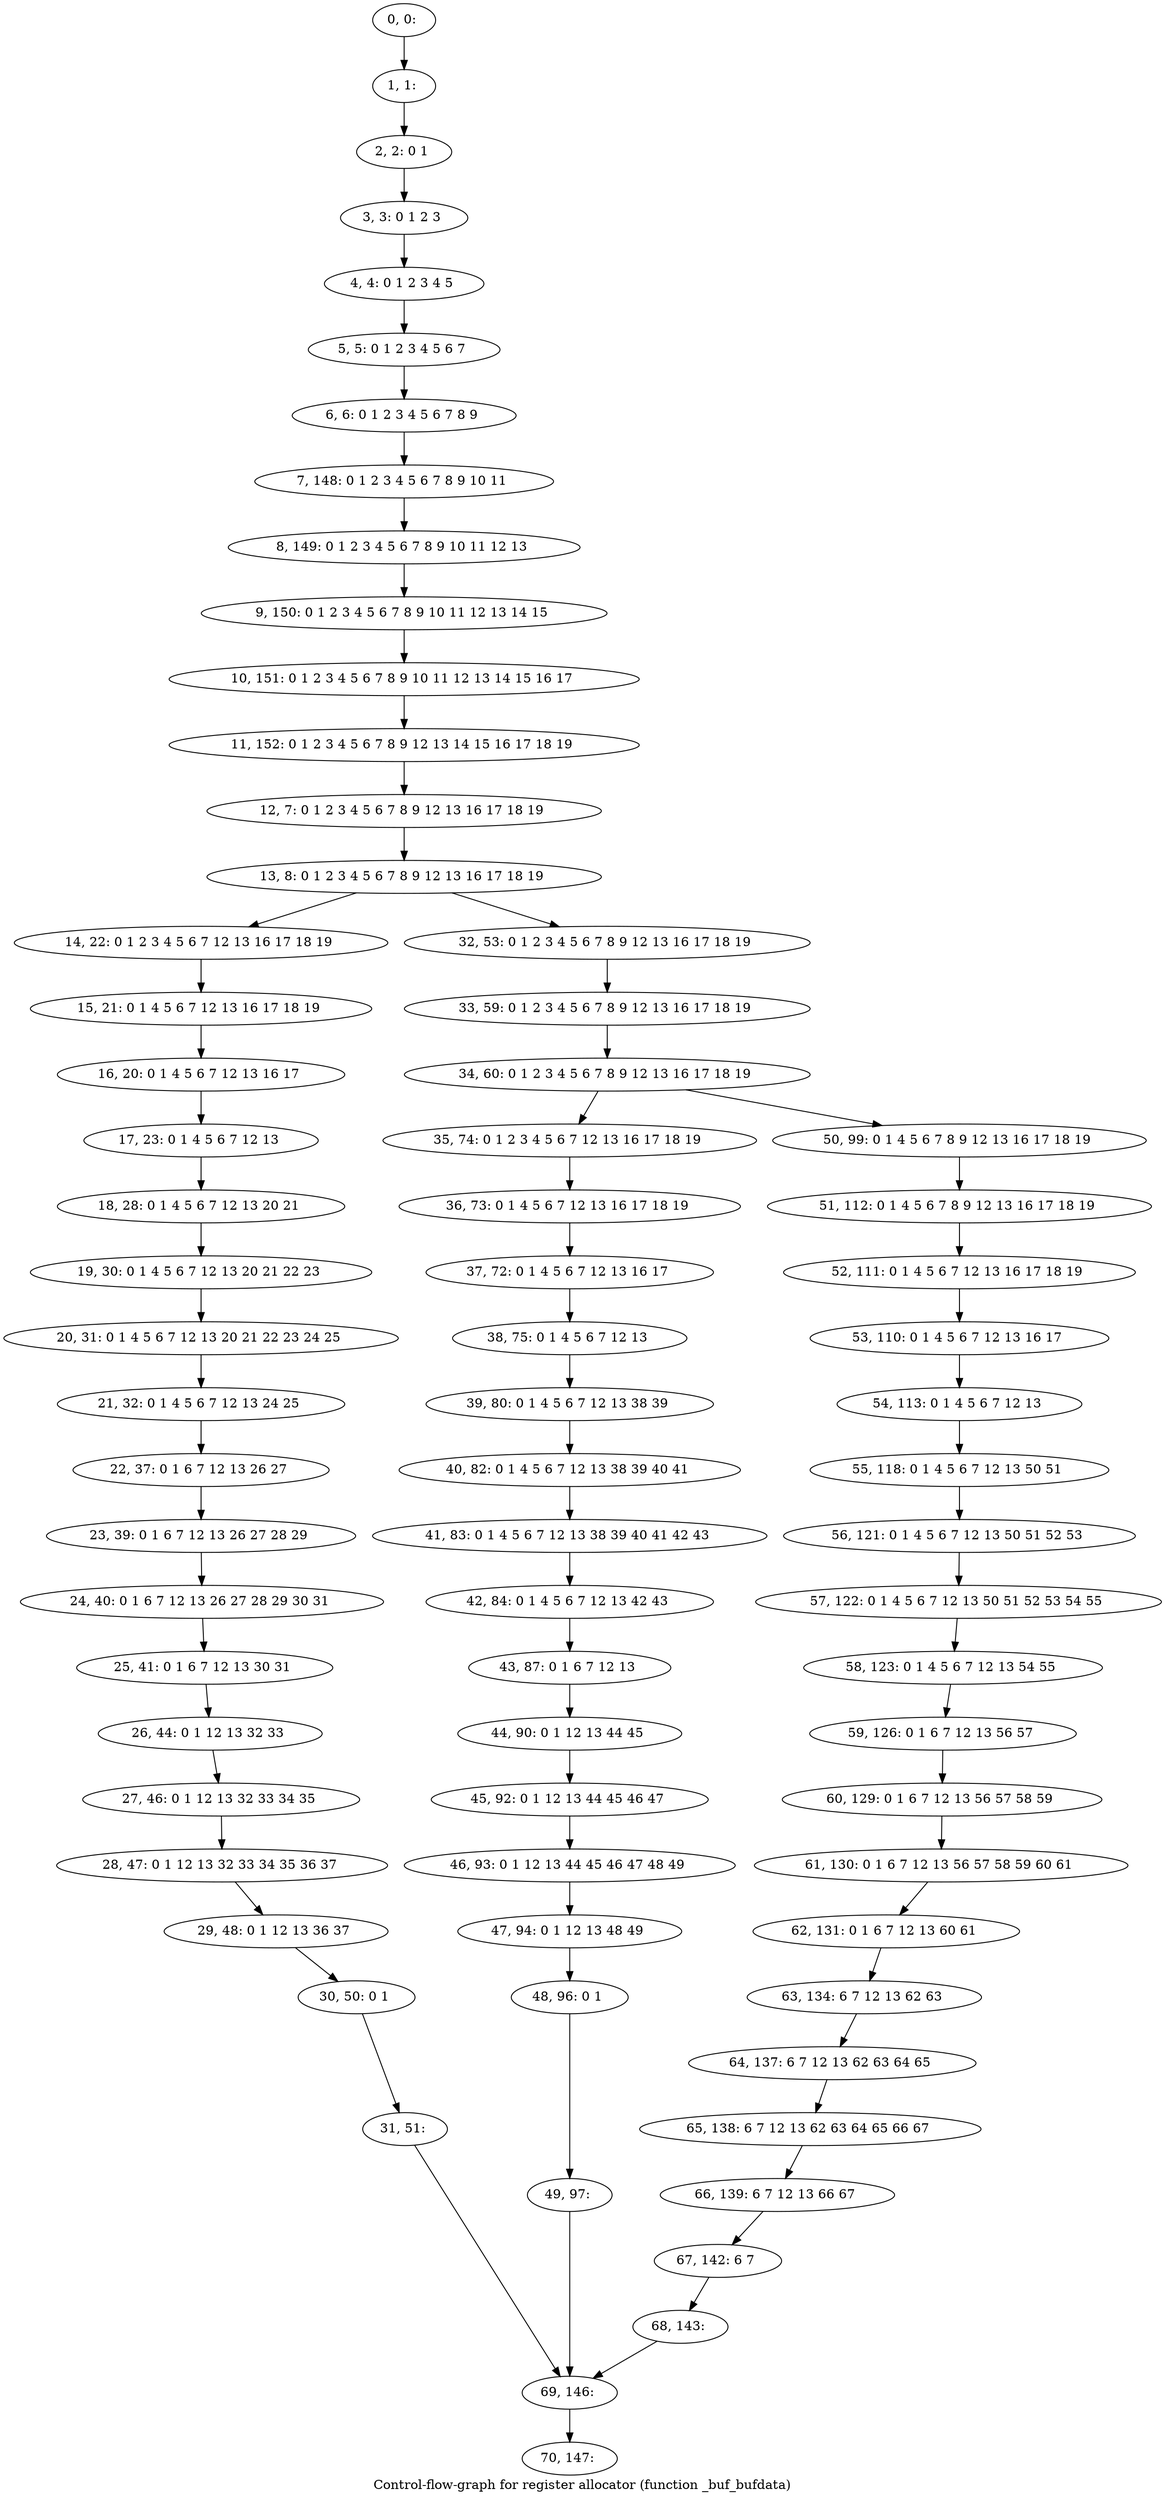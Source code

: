 digraph G {
graph [label="Control-flow-graph for register allocator (function _buf_bufdata)"]
0[label="0, 0: "];
1[label="1, 1: "];
2[label="2, 2: 0 1 "];
3[label="3, 3: 0 1 2 3 "];
4[label="4, 4: 0 1 2 3 4 5 "];
5[label="5, 5: 0 1 2 3 4 5 6 7 "];
6[label="6, 6: 0 1 2 3 4 5 6 7 8 9 "];
7[label="7, 148: 0 1 2 3 4 5 6 7 8 9 10 11 "];
8[label="8, 149: 0 1 2 3 4 5 6 7 8 9 10 11 12 13 "];
9[label="9, 150: 0 1 2 3 4 5 6 7 8 9 10 11 12 13 14 15 "];
10[label="10, 151: 0 1 2 3 4 5 6 7 8 9 10 11 12 13 14 15 16 17 "];
11[label="11, 152: 0 1 2 3 4 5 6 7 8 9 12 13 14 15 16 17 18 19 "];
12[label="12, 7: 0 1 2 3 4 5 6 7 8 9 12 13 16 17 18 19 "];
13[label="13, 8: 0 1 2 3 4 5 6 7 8 9 12 13 16 17 18 19 "];
14[label="14, 22: 0 1 2 3 4 5 6 7 12 13 16 17 18 19 "];
15[label="15, 21: 0 1 4 5 6 7 12 13 16 17 18 19 "];
16[label="16, 20: 0 1 4 5 6 7 12 13 16 17 "];
17[label="17, 23: 0 1 4 5 6 7 12 13 "];
18[label="18, 28: 0 1 4 5 6 7 12 13 20 21 "];
19[label="19, 30: 0 1 4 5 6 7 12 13 20 21 22 23 "];
20[label="20, 31: 0 1 4 5 6 7 12 13 20 21 22 23 24 25 "];
21[label="21, 32: 0 1 4 5 6 7 12 13 24 25 "];
22[label="22, 37: 0 1 6 7 12 13 26 27 "];
23[label="23, 39: 0 1 6 7 12 13 26 27 28 29 "];
24[label="24, 40: 0 1 6 7 12 13 26 27 28 29 30 31 "];
25[label="25, 41: 0 1 6 7 12 13 30 31 "];
26[label="26, 44: 0 1 12 13 32 33 "];
27[label="27, 46: 0 1 12 13 32 33 34 35 "];
28[label="28, 47: 0 1 12 13 32 33 34 35 36 37 "];
29[label="29, 48: 0 1 12 13 36 37 "];
30[label="30, 50: 0 1 "];
31[label="31, 51: "];
32[label="32, 53: 0 1 2 3 4 5 6 7 8 9 12 13 16 17 18 19 "];
33[label="33, 59: 0 1 2 3 4 5 6 7 8 9 12 13 16 17 18 19 "];
34[label="34, 60: 0 1 2 3 4 5 6 7 8 9 12 13 16 17 18 19 "];
35[label="35, 74: 0 1 2 3 4 5 6 7 12 13 16 17 18 19 "];
36[label="36, 73: 0 1 4 5 6 7 12 13 16 17 18 19 "];
37[label="37, 72: 0 1 4 5 6 7 12 13 16 17 "];
38[label="38, 75: 0 1 4 5 6 7 12 13 "];
39[label="39, 80: 0 1 4 5 6 7 12 13 38 39 "];
40[label="40, 82: 0 1 4 5 6 7 12 13 38 39 40 41 "];
41[label="41, 83: 0 1 4 5 6 7 12 13 38 39 40 41 42 43 "];
42[label="42, 84: 0 1 4 5 6 7 12 13 42 43 "];
43[label="43, 87: 0 1 6 7 12 13 "];
44[label="44, 90: 0 1 12 13 44 45 "];
45[label="45, 92: 0 1 12 13 44 45 46 47 "];
46[label="46, 93: 0 1 12 13 44 45 46 47 48 49 "];
47[label="47, 94: 0 1 12 13 48 49 "];
48[label="48, 96: 0 1 "];
49[label="49, 97: "];
50[label="50, 99: 0 1 4 5 6 7 8 9 12 13 16 17 18 19 "];
51[label="51, 112: 0 1 4 5 6 7 8 9 12 13 16 17 18 19 "];
52[label="52, 111: 0 1 4 5 6 7 12 13 16 17 18 19 "];
53[label="53, 110: 0 1 4 5 6 7 12 13 16 17 "];
54[label="54, 113: 0 1 4 5 6 7 12 13 "];
55[label="55, 118: 0 1 4 5 6 7 12 13 50 51 "];
56[label="56, 121: 0 1 4 5 6 7 12 13 50 51 52 53 "];
57[label="57, 122: 0 1 4 5 6 7 12 13 50 51 52 53 54 55 "];
58[label="58, 123: 0 1 4 5 6 7 12 13 54 55 "];
59[label="59, 126: 0 1 6 7 12 13 56 57 "];
60[label="60, 129: 0 1 6 7 12 13 56 57 58 59 "];
61[label="61, 130: 0 1 6 7 12 13 56 57 58 59 60 61 "];
62[label="62, 131: 0 1 6 7 12 13 60 61 "];
63[label="63, 134: 6 7 12 13 62 63 "];
64[label="64, 137: 6 7 12 13 62 63 64 65 "];
65[label="65, 138: 6 7 12 13 62 63 64 65 66 67 "];
66[label="66, 139: 6 7 12 13 66 67 "];
67[label="67, 142: 6 7 "];
68[label="68, 143: "];
69[label="69, 146: "];
70[label="70, 147: "];
0->1 ;
1->2 ;
2->3 ;
3->4 ;
4->5 ;
5->6 ;
6->7 ;
7->8 ;
8->9 ;
9->10 ;
10->11 ;
11->12 ;
12->13 ;
13->14 ;
13->32 ;
14->15 ;
15->16 ;
16->17 ;
17->18 ;
18->19 ;
19->20 ;
20->21 ;
21->22 ;
22->23 ;
23->24 ;
24->25 ;
25->26 ;
26->27 ;
27->28 ;
28->29 ;
29->30 ;
30->31 ;
31->69 ;
32->33 ;
33->34 ;
34->35 ;
34->50 ;
35->36 ;
36->37 ;
37->38 ;
38->39 ;
39->40 ;
40->41 ;
41->42 ;
42->43 ;
43->44 ;
44->45 ;
45->46 ;
46->47 ;
47->48 ;
48->49 ;
49->69 ;
50->51 ;
51->52 ;
52->53 ;
53->54 ;
54->55 ;
55->56 ;
56->57 ;
57->58 ;
58->59 ;
59->60 ;
60->61 ;
61->62 ;
62->63 ;
63->64 ;
64->65 ;
65->66 ;
66->67 ;
67->68 ;
68->69 ;
69->70 ;
}
